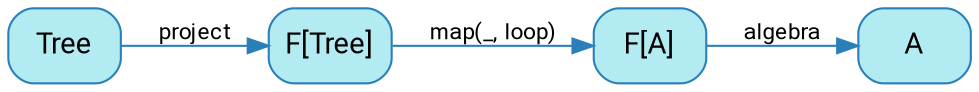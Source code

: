 digraph {
    bgcolor=transparent
    splines=false
    rankdir=LR

    // Default theme: enabled
    node[shape="rectangle" style="rounded,filled" color="#2980B9" fillcolor="#b2ebf2" fontcolor="#000000" fontname="Segoe UI,Roboto,Helvetica,Arial,sans-serif"]
    edge [color="#2980B9" fontcolor="#000000" fontname="Segoe UI,Roboto,Helvetica,Arial,sans-serif" fontsize=11]

    ListFList[label="F[Tree]"]
    ListFA[label="F[A]"]
    B[label=Tree]

    B         -> ListFList [label=project]
    ListFList -> ListFA[label="map(_, loop)"]
    ListFA    -> A [label=algebra]
}
